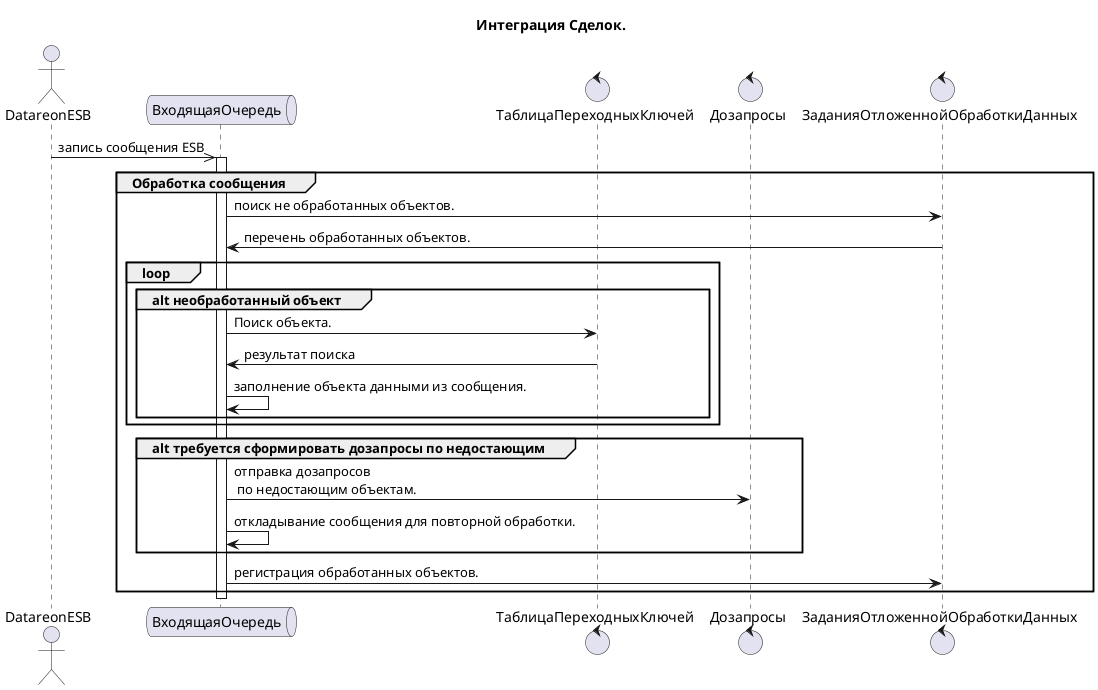 
@startuml integration

title Интеграция Сделок.

actor      DatareonESB order 10
queue      ВходящаяОчередь order 20
Control    ТаблицаПереходныхКлючей order 30
Control    Дозапросы order 50
Control    ЗаданияОтложеннойОбработкиДанных order 70

DatareonESB ->> ВходящаяОчередь : запись сообщения ESB
activate ВходящаяОчередь

group Обработка cообщения

    ВходящаяОчередь -> ЗаданияОтложеннойОбработкиДанных : поиск не обработанных объектов.
    ЗаданияОтложеннойОбработкиДанных -> ВходящаяОчередь : перечень обработанных объектов.

    group loop

        group alt необработанный объект
            ВходящаяОчередь -> ТаблицаПереходныхКлючей : Поиск объекта.

            ТаблицаПереходныхКлючей -> ВходящаяОчередь :  результат поиска

            ВходящаяОчередь -> ВходящаяОчередь :  заполнение объекта данными из сообщения.

        end
    end

    group alt требуется сформировать дозапросы по недостающим

        ВходящаяОчередь -> Дозапросы : отправка дозапросов\n по недостающим объектам.
        ВходящаяОчередь -> ВходящаяОчередь : откладывание сообщения для повторной обработки.

    end

    ВходящаяОчередь -> ЗаданияОтложеннойОбработкиДанных : регистрация обработанных объектов.

end
deactivate ВходящаяОчередь

@enduml

